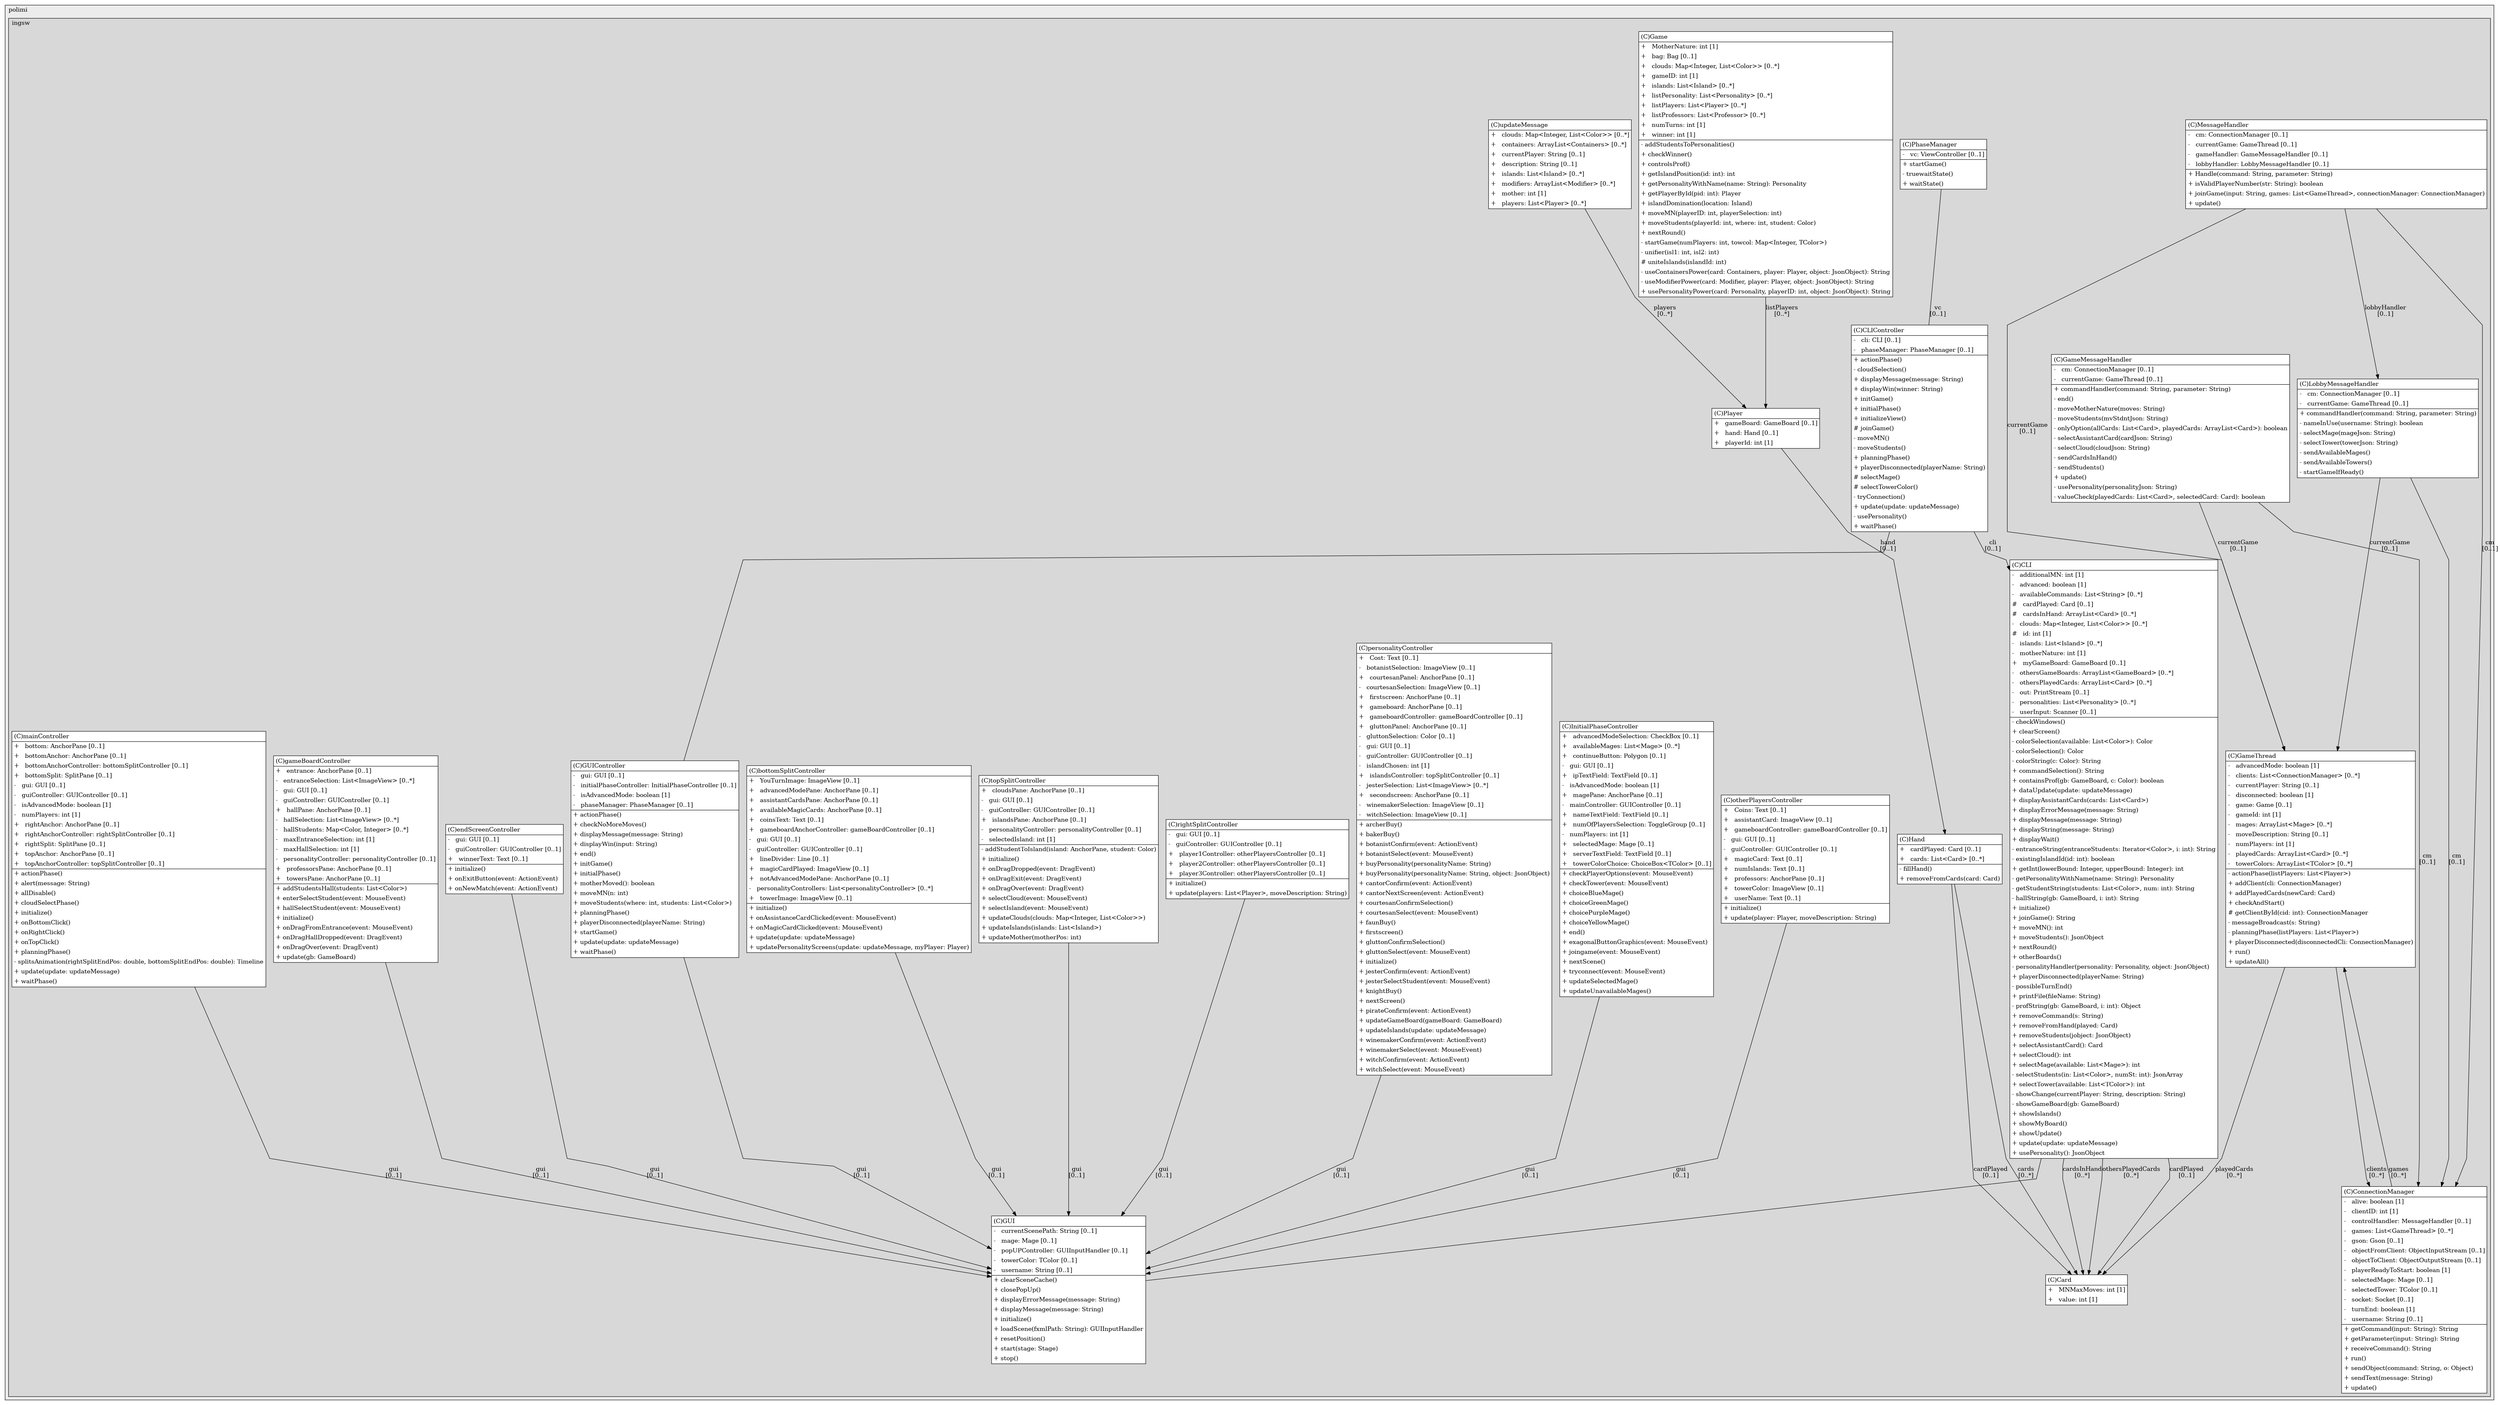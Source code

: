 @startuml

/' diagram meta data start
config=StructureConfiguration;
{
  "projectClassification": {
    "searchMode": "OpenProject", // OpenProject, AllProjects
    "includedProjects": "",
    "pathEndKeywords": "*.impl",
    "isClientPath": "",
    "isClientName": "",
    "isTestPath": "",
    "isTestName": "",
    "isMappingPath": "",
    "isMappingName": "",
    "isDataAccessPath": "",
    "isDataAccessName": "",
    "isDataStructurePath": "",
    "isDataStructureName": "",
    "isInterfaceStructuresPath": "",
    "isInterfaceStructuresName": "",
    "isEntryPointPath": "",
    "isEntryPointName": "",
    "treatFinalFieldsAsMandatory": false
  },
  "graphRestriction": {
    "classPackageExcludeFilter": "",
    "classPackageIncludeFilter": "",
    "classNameExcludeFilter": "",
    "classNameIncludeFilter": "",
    "methodNameExcludeFilter": "",
    "methodNameIncludeFilter": "",
    "removeByInheritance": "", // inheritance/annotation based filtering is done in a second step
    "removeByAnnotation": "",
    "removeByClassPackage": "", // cleanup the graph after inheritance/annotation based filtering is done
    "removeByClassName": "",
    "cutMappings": false,
    "cutEnum": true,
    "cutTests": true,
    "cutClient": true,
    "cutDataAccess": false,
    "cutInterfaceStructures": false,
    "cutDataStructures": false,
    "cutGetterAndSetter": true,
    "cutConstructors": true
  },
  "graphTraversal": {
    "forwardDepth": 3,
    "backwardDepth": 3,
    "classPackageExcludeFilter": "",
    "classPackageIncludeFilter": "",
    "classNameExcludeFilter": "",
    "classNameIncludeFilter": "",
    "methodNameExcludeFilter": "",
    "methodNameIncludeFilter": "",
    "hideMappings": false,
    "hideDataStructures": false,
    "hidePrivateMethods": true,
    "hideInterfaceCalls": true, // indirection: implementation -> interface (is hidden) -> implementation
    "onlyShowApplicationEntryPoints": false, // root node is included
    "useMethodCallsForStructureDiagram": "ForwardOnly" // ForwardOnly, BothDirections, No
  },
  "details": {
    "aggregation": "GroupByClass", // ByClass, GroupByClass, None
    "showClassGenericTypes": true,
    "showMethods": true,
    "showMethodParameterNames": true,
    "showMethodParameterTypes": true,
    "showMethodReturnType": true,
    "showPackageLevels": 2,
    "showDetailedClassStructure": true
  },
  "rootClass": "it.polimi.ingsw.am54.model.Card",
  "extensionCallbackMethod": "" // qualified.class.name#methodName - signature: public static String method(String)
}
diagram meta data end '/



digraph g {
    rankdir="TB"
    splines=polyline
    

'nodes 
subgraph cluster_982669736 { 
   	label=polimi
	labeljust=l
	fillcolor="#ececec"
	style=filled
   
   subgraph cluster_230139568 { 
   	label=ingsw
	labeljust=l
	fillcolor="#d8d8d8"
	style=filled
   
   CLI1177295103[
	label=<<TABLE BORDER="1" CELLBORDER="0" CELLPADDING="4" CELLSPACING="0">
<TR><TD ALIGN="LEFT" >(C)CLI</TD></TR>
<HR/>
<TR><TD ALIGN="LEFT" >-   additionalMN: int [1]</TD></TR>
<TR><TD ALIGN="LEFT" >-   advanced: boolean [1]</TD></TR>
<TR><TD ALIGN="LEFT" >-   availableCommands: List&lt;String&gt; [0..*]</TD></TR>
<TR><TD ALIGN="LEFT" >#   cardPlayed: Card [0..1]</TD></TR>
<TR><TD ALIGN="LEFT" >#   cardsInHand: ArrayList&lt;Card&gt; [0..*]</TD></TR>
<TR><TD ALIGN="LEFT" >-   clouds: Map&lt;Integer, List&lt;Color&gt;&gt; [0..*]</TD></TR>
<TR><TD ALIGN="LEFT" >#   id: int [1]</TD></TR>
<TR><TD ALIGN="LEFT" >-   islands: List&lt;Island&gt; [0..*]</TD></TR>
<TR><TD ALIGN="LEFT" >-   motherNature: int [1]</TD></TR>
<TR><TD ALIGN="LEFT" >+   myGameBoard: GameBoard [0..1]</TD></TR>
<TR><TD ALIGN="LEFT" >-   othersGameBoards: ArrayList&lt;GameBoard&gt; [0..*]</TD></TR>
<TR><TD ALIGN="LEFT" >-   othersPlayedCards: ArrayList&lt;Card&gt; [0..*]</TD></TR>
<TR><TD ALIGN="LEFT" >-   out: PrintStream [0..1]</TD></TR>
<TR><TD ALIGN="LEFT" >-   personalities: List&lt;Personality&gt; [0..*]</TD></TR>
<TR><TD ALIGN="LEFT" >-   userInput: Scanner [0..1]</TD></TR>
<HR/>
<TR><TD ALIGN="LEFT" >- checkWindows()</TD></TR>
<TR><TD ALIGN="LEFT" >+ clearScreen()</TD></TR>
<TR><TD ALIGN="LEFT" >- colorSelection(available: List&lt;Color&gt;): Color</TD></TR>
<TR><TD ALIGN="LEFT" >- colorSelection(): Color</TD></TR>
<TR><TD ALIGN="LEFT" >- colorString(c: Color): String</TD></TR>
<TR><TD ALIGN="LEFT" >+ commandSelection(): String</TD></TR>
<TR><TD ALIGN="LEFT" >+ containsProf(gb: GameBoard, c: Color): boolean</TD></TR>
<TR><TD ALIGN="LEFT" >+ dataUpdate(update: updateMessage)</TD></TR>
<TR><TD ALIGN="LEFT" >+ displayAssistantCards(cards: List&lt;Card&gt;)</TD></TR>
<TR><TD ALIGN="LEFT" >+ displayErrorMessage(message: String)</TD></TR>
<TR><TD ALIGN="LEFT" >+ displayMessage(message: String)</TD></TR>
<TR><TD ALIGN="LEFT" >+ displayString(message: String)</TD></TR>
<TR><TD ALIGN="LEFT" >+ displayWait()</TD></TR>
<TR><TD ALIGN="LEFT" >- entranceString(entranceStudents: Iterator&lt;Color&gt;, i: int): String</TD></TR>
<TR><TD ALIGN="LEFT" >- existingIslandId(id: int): boolean</TD></TR>
<TR><TD ALIGN="LEFT" >+ getInt(lowerBound: Integer, upperBound: Integer): int</TD></TR>
<TR><TD ALIGN="LEFT" >- getPersonalityWithName(name: String): Personality</TD></TR>
<TR><TD ALIGN="LEFT" >- getStudentString(students: List&lt;Color&gt;, num: int): String</TD></TR>
<TR><TD ALIGN="LEFT" >- hallString(gb: GameBoard, i: int): String</TD></TR>
<TR><TD ALIGN="LEFT" >+ initialize()</TD></TR>
<TR><TD ALIGN="LEFT" >+ joinGame(): String</TD></TR>
<TR><TD ALIGN="LEFT" >+ moveMN(): int</TD></TR>
<TR><TD ALIGN="LEFT" >+ moveStudents(): JsonObject</TD></TR>
<TR><TD ALIGN="LEFT" >+ nextRound()</TD></TR>
<TR><TD ALIGN="LEFT" >+ otherBoards()</TD></TR>
<TR><TD ALIGN="LEFT" >- personalityHandler(personality: Personality, object: JsonObject)</TD></TR>
<TR><TD ALIGN="LEFT" >+ playerDisconnected(playerName: String)</TD></TR>
<TR><TD ALIGN="LEFT" >- possibleTurnEnd()</TD></TR>
<TR><TD ALIGN="LEFT" >+ printFile(fileName: String)</TD></TR>
<TR><TD ALIGN="LEFT" >- profString(gb: GameBoard, i: int): Object</TD></TR>
<TR><TD ALIGN="LEFT" >+ removeCommand(s: String)</TD></TR>
<TR><TD ALIGN="LEFT" >+ removeFromHand(played: Card)</TD></TR>
<TR><TD ALIGN="LEFT" >+ removeStudents(jobject: JsonObject)</TD></TR>
<TR><TD ALIGN="LEFT" >+ selectAssistantCard(): Card</TD></TR>
<TR><TD ALIGN="LEFT" >+ selectCloud(): int</TD></TR>
<TR><TD ALIGN="LEFT" >+ selectMage(available: List&lt;Mage&gt;): int</TD></TR>
<TR><TD ALIGN="LEFT" >- selectStudents(in: List&lt;Color&gt;, numSt: int): JsonArray</TD></TR>
<TR><TD ALIGN="LEFT" >+ selectTower(available: List&lt;TColor&gt;): int</TD></TR>
<TR><TD ALIGN="LEFT" >- showChange(currentPlayer: String, description: String)</TD></TR>
<TR><TD ALIGN="LEFT" >- showGameBoard(gb: GameBoard)</TD></TR>
<TR><TD ALIGN="LEFT" >+ showIslands()</TD></TR>
<TR><TD ALIGN="LEFT" >+ showMyBoard()</TD></TR>
<TR><TD ALIGN="LEFT" >+ showUpdate()</TD></TR>
<TR><TD ALIGN="LEFT" >+ update(update: updateMessage)</TD></TR>
<TR><TD ALIGN="LEFT" >+ usePersonality(): JsonObject</TD></TR>
</TABLE>>
	style=filled
	margin=0
	shape=plaintext
	fillcolor="#FFFFFF"
];

CLIController1733354163[
	label=<<TABLE BORDER="1" CELLBORDER="0" CELLPADDING="4" CELLSPACING="0">
<TR><TD ALIGN="LEFT" >(C)CLIController</TD></TR>
<HR/>
<TR><TD ALIGN="LEFT" >-   cli: CLI [0..1]</TD></TR>
<TR><TD ALIGN="LEFT" >-   phaseManager: PhaseManager [0..1]</TD></TR>
<HR/>
<TR><TD ALIGN="LEFT" >+ actionPhase()</TD></TR>
<TR><TD ALIGN="LEFT" >- cloudSelection()</TD></TR>
<TR><TD ALIGN="LEFT" >+ displayMessage(message: String)</TD></TR>
<TR><TD ALIGN="LEFT" >+ displayWin(winner: String)</TD></TR>
<TR><TD ALIGN="LEFT" >+ initGame()</TD></TR>
<TR><TD ALIGN="LEFT" >+ initialPhase()</TD></TR>
<TR><TD ALIGN="LEFT" >+ initializeView()</TD></TR>
<TR><TD ALIGN="LEFT" ># joinGame()</TD></TR>
<TR><TD ALIGN="LEFT" >- moveMN()</TD></TR>
<TR><TD ALIGN="LEFT" >- moveStudents()</TD></TR>
<TR><TD ALIGN="LEFT" >+ planningPhase()</TD></TR>
<TR><TD ALIGN="LEFT" >+ playerDisconnected(playerName: String)</TD></TR>
<TR><TD ALIGN="LEFT" ># selectMage()</TD></TR>
<TR><TD ALIGN="LEFT" ># selectTowerColor()</TD></TR>
<TR><TD ALIGN="LEFT" >- tryConnection()</TD></TR>
<TR><TD ALIGN="LEFT" >+ update(update: updateMessage)</TD></TR>
<TR><TD ALIGN="LEFT" >- usePersonality()</TD></TR>
<TR><TD ALIGN="LEFT" >+ waitPhase()</TD></TR>
</TABLE>>
	style=filled
	margin=0
	shape=plaintext
	fillcolor="#FFFFFF"
];

Card2092461441[
	label=<<TABLE BORDER="1" CELLBORDER="0" CELLPADDING="4" CELLSPACING="0">
<TR><TD ALIGN="LEFT" >(C)Card</TD></TR>
<HR/>
<TR><TD ALIGN="LEFT" >+   MNMaxMoves: int [1]</TD></TR>
<TR><TD ALIGN="LEFT" >+   value: int [1]</TD></TR>
</TABLE>>
	style=filled
	margin=0
	shape=plaintext
	fillcolor="#FFFFFF"
];

ConnectionManager1427281542[
	label=<<TABLE BORDER="1" CELLBORDER="0" CELLPADDING="4" CELLSPACING="0">
<TR><TD ALIGN="LEFT" >(C)ConnectionManager</TD></TR>
<HR/>
<TR><TD ALIGN="LEFT" >-   alive: boolean [1]</TD></TR>
<TR><TD ALIGN="LEFT" >-   clientID: int [1]</TD></TR>
<TR><TD ALIGN="LEFT" >-   controlHandler: MessageHandler [0..1]</TD></TR>
<TR><TD ALIGN="LEFT" >-   games: List&lt;GameThread&gt; [0..*]</TD></TR>
<TR><TD ALIGN="LEFT" >-   gson: Gson [0..1]</TD></TR>
<TR><TD ALIGN="LEFT" >-   objectFromClient: ObjectInputStream [0..1]</TD></TR>
<TR><TD ALIGN="LEFT" >-   objectToClient: ObjectOutputStream [0..1]</TD></TR>
<TR><TD ALIGN="LEFT" >-   playerReadyToStart: boolean [1]</TD></TR>
<TR><TD ALIGN="LEFT" >-   selectedMage: Mage [0..1]</TD></TR>
<TR><TD ALIGN="LEFT" >-   selectedTower: TColor [0..1]</TD></TR>
<TR><TD ALIGN="LEFT" >-   socket: Socket [0..1]</TD></TR>
<TR><TD ALIGN="LEFT" >-   turnEnd: boolean [1]</TD></TR>
<TR><TD ALIGN="LEFT" >-   username: String [0..1]</TD></TR>
<HR/>
<TR><TD ALIGN="LEFT" >+ getCommand(input: String): String</TD></TR>
<TR><TD ALIGN="LEFT" >+ getParameter(input: String): String</TD></TR>
<TR><TD ALIGN="LEFT" >+ receiveCommand(): String</TD></TR>
<TR><TD ALIGN="LEFT" >+ run()</TD></TR>
<TR><TD ALIGN="LEFT" >+ sendObject(command: String, o: Object)</TD></TR>
<TR><TD ALIGN="LEFT" >+ sendText(message: String)</TD></TR>
<TR><TD ALIGN="LEFT" >+ update()</TD></TR>
</TABLE>>
	style=filled
	margin=0
	shape=plaintext
	fillcolor="#FFFFFF"
];

GUI1177299226[
	label=<<TABLE BORDER="1" CELLBORDER="0" CELLPADDING="4" CELLSPACING="0">
<TR><TD ALIGN="LEFT" >(C)GUI</TD></TR>
<HR/>
<TR><TD ALIGN="LEFT" >-   currentScenePath: String [0..1]</TD></TR>
<TR><TD ALIGN="LEFT" >-   mage: Mage [0..1]</TD></TR>
<TR><TD ALIGN="LEFT" >-   popUPController: GUIInputHandler [0..1]</TD></TR>
<TR><TD ALIGN="LEFT" >-   towerColor: TColor [0..1]</TD></TR>
<TR><TD ALIGN="LEFT" >-   username: String [0..1]</TD></TR>
<HR/>
<TR><TD ALIGN="LEFT" >+ clearSceneCache()</TD></TR>
<TR><TD ALIGN="LEFT" >+ closePopUp()</TD></TR>
<TR><TD ALIGN="LEFT" >+ displayErrorMessage(message: String)</TD></TR>
<TR><TD ALIGN="LEFT" >+ displayMessage(message: String)</TD></TR>
<TR><TD ALIGN="LEFT" >+ initialize()</TD></TR>
<TR><TD ALIGN="LEFT" >+ loadScene(fxmlPath: String): GUIInputHandler</TD></TR>
<TR><TD ALIGN="LEFT" >+ resetPosition()</TD></TR>
<TR><TD ALIGN="LEFT" >+ start(stage: Stage)</TD></TR>
<TR><TD ALIGN="LEFT" >+ stop()</TD></TR>
</TABLE>>
	style=filled
	margin=0
	shape=plaintext
	fillcolor="#FFFFFF"
];

GUIController1733354163[
	label=<<TABLE BORDER="1" CELLBORDER="0" CELLPADDING="4" CELLSPACING="0">
<TR><TD ALIGN="LEFT" >(C)GUIController</TD></TR>
<HR/>
<TR><TD ALIGN="LEFT" >-   gui: GUI [0..1]</TD></TR>
<TR><TD ALIGN="LEFT" >-   initialPhaseController: InitialPhaseController [0..1]</TD></TR>
<TR><TD ALIGN="LEFT" >-   isAdvancedMode: boolean [1]</TD></TR>
<TR><TD ALIGN="LEFT" >-   phaseManager: PhaseManager [0..1]</TD></TR>
<HR/>
<TR><TD ALIGN="LEFT" >+ actionPhase()</TD></TR>
<TR><TD ALIGN="LEFT" >+ checkNoMoreMoves()</TD></TR>
<TR><TD ALIGN="LEFT" >+ displayMessage(message: String)</TD></TR>
<TR><TD ALIGN="LEFT" >+ displayWin(input: String)</TD></TR>
<TR><TD ALIGN="LEFT" >+ end()</TD></TR>
<TR><TD ALIGN="LEFT" >+ initGame()</TD></TR>
<TR><TD ALIGN="LEFT" >+ initialPhase()</TD></TR>
<TR><TD ALIGN="LEFT" >+ motherMoved(): boolean</TD></TR>
<TR><TD ALIGN="LEFT" >+ moveMN(n: int)</TD></TR>
<TR><TD ALIGN="LEFT" >+ moveStudents(where: int, students: List&lt;Color&gt;)</TD></TR>
<TR><TD ALIGN="LEFT" >+ planningPhase()</TD></TR>
<TR><TD ALIGN="LEFT" >+ playerDisconnected(playerName: String)</TD></TR>
<TR><TD ALIGN="LEFT" >+ startGame()</TD></TR>
<TR><TD ALIGN="LEFT" >+ update(update: updateMessage)</TD></TR>
<TR><TD ALIGN="LEFT" >+ waitPhase()</TD></TR>
</TABLE>>
	style=filled
	margin=0
	shape=plaintext
	fillcolor="#FFFFFF"
];

Game2092461441[
	label=<<TABLE BORDER="1" CELLBORDER="0" CELLPADDING="4" CELLSPACING="0">
<TR><TD ALIGN="LEFT" >(C)Game</TD></TR>
<HR/>
<TR><TD ALIGN="LEFT" >+   MotherNature: int [1]</TD></TR>
<TR><TD ALIGN="LEFT" >+   bag: Bag [0..1]</TD></TR>
<TR><TD ALIGN="LEFT" >+   clouds: Map&lt;Integer, List&lt;Color&gt;&gt; [0..*]</TD></TR>
<TR><TD ALIGN="LEFT" >+   gameID: int [1]</TD></TR>
<TR><TD ALIGN="LEFT" >+   islands: List&lt;Island&gt; [0..*]</TD></TR>
<TR><TD ALIGN="LEFT" >+   listPersonality: List&lt;Personality&gt; [0..*]</TD></TR>
<TR><TD ALIGN="LEFT" >+   listPlayers: List&lt;Player&gt; [0..*]</TD></TR>
<TR><TD ALIGN="LEFT" >+   listProfessors: List&lt;Professor&gt; [0..*]</TD></TR>
<TR><TD ALIGN="LEFT" >+   numTurns: int [1]</TD></TR>
<TR><TD ALIGN="LEFT" >+   winner: int [1]</TD></TR>
<HR/>
<TR><TD ALIGN="LEFT" >- addStudentsToPersonalities()</TD></TR>
<TR><TD ALIGN="LEFT" >+ checkWinner()</TD></TR>
<TR><TD ALIGN="LEFT" >+ controlsProf()</TD></TR>
<TR><TD ALIGN="LEFT" >+ getIslandPosition(id: int): int</TD></TR>
<TR><TD ALIGN="LEFT" >+ getPersonalityWithName(name: String): Personality</TD></TR>
<TR><TD ALIGN="LEFT" >+ getPlayerById(pid: int): Player</TD></TR>
<TR><TD ALIGN="LEFT" >+ islandDomination(location: Island)</TD></TR>
<TR><TD ALIGN="LEFT" >+ moveMN(playerID: int, playerSelection: int)</TD></TR>
<TR><TD ALIGN="LEFT" >+ moveStudents(playerId: int, where: int, student: Color)</TD></TR>
<TR><TD ALIGN="LEFT" >+ nextRound()</TD></TR>
<TR><TD ALIGN="LEFT" >- startGame(numPlayers: int, towcol: Map&lt;Integer, TColor&gt;)</TD></TR>
<TR><TD ALIGN="LEFT" >- unifier(isl1: int, isl2: int)</TD></TR>
<TR><TD ALIGN="LEFT" ># uniteIslands(islandId: int)</TD></TR>
<TR><TD ALIGN="LEFT" >- useContainersPower(card: Containers, player: Player, object: JsonObject): String</TD></TR>
<TR><TD ALIGN="LEFT" >- useModifierPower(card: Modifier, player: Player, object: JsonObject): String</TD></TR>
<TR><TD ALIGN="LEFT" >+ usePersonalityPower(card: Personality, playerID: int, object: JsonObject): String</TD></TR>
</TABLE>>
	style=filled
	margin=0
	shape=plaintext
	fillcolor="#FFFFFF"
];

GameMessageHandler507313002[
	label=<<TABLE BORDER="1" CELLBORDER="0" CELLPADDING="4" CELLSPACING="0">
<TR><TD ALIGN="LEFT" >(C)GameMessageHandler</TD></TR>
<HR/>
<TR><TD ALIGN="LEFT" >-   cm: ConnectionManager [0..1]</TD></TR>
<TR><TD ALIGN="LEFT" >-   currentGame: GameThread [0..1]</TD></TR>
<HR/>
<TR><TD ALIGN="LEFT" >+ commandHandler(command: String, parameter: String)</TD></TR>
<TR><TD ALIGN="LEFT" >- end()</TD></TR>
<TR><TD ALIGN="LEFT" >- moveMotherNature(moves: String)</TD></TR>
<TR><TD ALIGN="LEFT" >- moveStudents(mvStdntJson: String)</TD></TR>
<TR><TD ALIGN="LEFT" >- onlyOption(allCards: List&lt;Card&gt;, playedCards: ArrayList&lt;Card&gt;): boolean</TD></TR>
<TR><TD ALIGN="LEFT" >- selectAssistantCard(cardJson: String)</TD></TR>
<TR><TD ALIGN="LEFT" >- selectCloud(cloudJson: String)</TD></TR>
<TR><TD ALIGN="LEFT" >- sendCardsInHand()</TD></TR>
<TR><TD ALIGN="LEFT" >- sendStudents()</TD></TR>
<TR><TD ALIGN="LEFT" >+ update()</TD></TR>
<TR><TD ALIGN="LEFT" >- usePersonality(personalityJson: String)</TD></TR>
<TR><TD ALIGN="LEFT" >- valueCheck(playedCards: List&lt;Card&gt;, selectedCard: Card): boolean</TD></TR>
</TABLE>>
	style=filled
	margin=0
	shape=plaintext
	fillcolor="#FFFFFF"
];

GameThread2092461441[
	label=<<TABLE BORDER="1" CELLBORDER="0" CELLPADDING="4" CELLSPACING="0">
<TR><TD ALIGN="LEFT" >(C)GameThread</TD></TR>
<HR/>
<TR><TD ALIGN="LEFT" >-   advancedMode: boolean [1]</TD></TR>
<TR><TD ALIGN="LEFT" >-   clients: List&lt;ConnectionManager&gt; [0..*]</TD></TR>
<TR><TD ALIGN="LEFT" >-   currentPlayer: String [0..1]</TD></TR>
<TR><TD ALIGN="LEFT" >-   disconnected: boolean [1]</TD></TR>
<TR><TD ALIGN="LEFT" >-   game: Game [0..1]</TD></TR>
<TR><TD ALIGN="LEFT" >-   gameId: int [1]</TD></TR>
<TR><TD ALIGN="LEFT" >-   mages: ArrayList&lt;Mage&gt; [0..*]</TD></TR>
<TR><TD ALIGN="LEFT" >-   moveDescription: String [0..1]</TD></TR>
<TR><TD ALIGN="LEFT" >-   numPlayers: int [1]</TD></TR>
<TR><TD ALIGN="LEFT" >-   playedCards: ArrayList&lt;Card&gt; [0..*]</TD></TR>
<TR><TD ALIGN="LEFT" >-   towerColors: ArrayList&lt;TColor&gt; [0..*]</TD></TR>
<HR/>
<TR><TD ALIGN="LEFT" >- actionPhase(listPlayers: List&lt;Player&gt;)</TD></TR>
<TR><TD ALIGN="LEFT" >+ addClient(cli: ConnectionManager)</TD></TR>
<TR><TD ALIGN="LEFT" >+ addPlayedCards(newCard: Card)</TD></TR>
<TR><TD ALIGN="LEFT" >+ checkAndStart()</TD></TR>
<TR><TD ALIGN="LEFT" ># getClientById(cid: int): ConnectionManager</TD></TR>
<TR><TD ALIGN="LEFT" >- messageBroadcast(s: String)</TD></TR>
<TR><TD ALIGN="LEFT" >- planningPhase(listPlayers: List&lt;Player&gt;)</TD></TR>
<TR><TD ALIGN="LEFT" >+ playerDisconnected(disconnectedCli: ConnectionManager)</TD></TR>
<TR><TD ALIGN="LEFT" >+ run()</TD></TR>
<TR><TD ALIGN="LEFT" >+ updateAll()</TD></TR>
</TABLE>>
	style=filled
	margin=0
	shape=plaintext
	fillcolor="#FFFFFF"
];

Hand2092461441[
	label=<<TABLE BORDER="1" CELLBORDER="0" CELLPADDING="4" CELLSPACING="0">
<TR><TD ALIGN="LEFT" >(C)Hand</TD></TR>
<HR/>
<TR><TD ALIGN="LEFT" >+   cardPlayed: Card [0..1]</TD></TR>
<TR><TD ALIGN="LEFT" >+   cards: List&lt;Card&gt; [0..*]</TD></TR>
<HR/>
<TR><TD ALIGN="LEFT" >- fillHand()</TD></TR>
<TR><TD ALIGN="LEFT" >+ removeFromCards(card: Card)</TD></TR>
</TABLE>>
	style=filled
	margin=0
	shape=plaintext
	fillcolor="#FFFFFF"
];

InitialPhaseController1791026813[
	label=<<TABLE BORDER="1" CELLBORDER="0" CELLPADDING="4" CELLSPACING="0">
<TR><TD ALIGN="LEFT" >(C)InitialPhaseController</TD></TR>
<HR/>
<TR><TD ALIGN="LEFT" >+   advancedModeSelection: CheckBox [0..1]</TD></TR>
<TR><TD ALIGN="LEFT" >+   availableMages: List&lt;Mage&gt; [0..*]</TD></TR>
<TR><TD ALIGN="LEFT" >+   continueButton: Polygon [0..1]</TD></TR>
<TR><TD ALIGN="LEFT" >-   gui: GUI [0..1]</TD></TR>
<TR><TD ALIGN="LEFT" >+   ipTextField: TextField [0..1]</TD></TR>
<TR><TD ALIGN="LEFT" >-   isAdvancedMode: boolean [1]</TD></TR>
<TR><TD ALIGN="LEFT" >+   magePane: AnchorPane [0..1]</TD></TR>
<TR><TD ALIGN="LEFT" >-   mainController: GUIController [0..1]</TD></TR>
<TR><TD ALIGN="LEFT" >+   nameTextField: TextField [0..1]</TD></TR>
<TR><TD ALIGN="LEFT" >+   numOfPlayersSelection: ToggleGroup [0..1]</TD></TR>
<TR><TD ALIGN="LEFT" >-   numPlayers: int [1]</TD></TR>
<TR><TD ALIGN="LEFT" >+   selectedMage: Mage [0..1]</TD></TR>
<TR><TD ALIGN="LEFT" >+   serverTextField: TextField [0..1]</TD></TR>
<TR><TD ALIGN="LEFT" >+   towerColorChoice: ChoiceBox&lt;TColor&gt; [0..1]</TD></TR>
<HR/>
<TR><TD ALIGN="LEFT" >+ checkPlayerOptions(event: MouseEvent)</TD></TR>
<TR><TD ALIGN="LEFT" >+ checkTower(event: MouseEvent)</TD></TR>
<TR><TD ALIGN="LEFT" >+ choiceBlueMage()</TD></TR>
<TR><TD ALIGN="LEFT" >+ choiceGreenMage()</TD></TR>
<TR><TD ALIGN="LEFT" >+ choicePurpleMage()</TD></TR>
<TR><TD ALIGN="LEFT" >+ choiceYellowMage()</TD></TR>
<TR><TD ALIGN="LEFT" >+ end()</TD></TR>
<TR><TD ALIGN="LEFT" >+ exagonalButtonGraphics(event: MouseEvent)</TD></TR>
<TR><TD ALIGN="LEFT" >+ joingame(event: MouseEvent)</TD></TR>
<TR><TD ALIGN="LEFT" >+ nextScene()</TD></TR>
<TR><TD ALIGN="LEFT" >+ tryconnect(event: MouseEvent)</TD></TR>
<TR><TD ALIGN="LEFT" >+ updateSelectedMage()</TD></TR>
<TR><TD ALIGN="LEFT" >+ updateUnavailableMages()</TD></TR>
</TABLE>>
	style=filled
	margin=0
	shape=plaintext
	fillcolor="#FFFFFF"
];

LobbyMessageHandler507313002[
	label=<<TABLE BORDER="1" CELLBORDER="0" CELLPADDING="4" CELLSPACING="0">
<TR><TD ALIGN="LEFT" >(C)LobbyMessageHandler</TD></TR>
<HR/>
<TR><TD ALIGN="LEFT" >-   cm: ConnectionManager [0..1]</TD></TR>
<TR><TD ALIGN="LEFT" >-   currentGame: GameThread [0..1]</TD></TR>
<HR/>
<TR><TD ALIGN="LEFT" >+ commandHandler(command: String, parameter: String)</TD></TR>
<TR><TD ALIGN="LEFT" >- nameInUse(username: String): boolean</TD></TR>
<TR><TD ALIGN="LEFT" >- selectMage(mageJson: String)</TD></TR>
<TR><TD ALIGN="LEFT" >- selectTower(towerJson: String)</TD></TR>
<TR><TD ALIGN="LEFT" >- sendAvailableMages()</TD></TR>
<TR><TD ALIGN="LEFT" >- sendAvailableTowers()</TD></TR>
<TR><TD ALIGN="LEFT" >- startGameIfReady()</TD></TR>
</TABLE>>
	style=filled
	margin=0
	shape=plaintext
	fillcolor="#FFFFFF"
];

MessageHandler507313002[
	label=<<TABLE BORDER="1" CELLBORDER="0" CELLPADDING="4" CELLSPACING="0">
<TR><TD ALIGN="LEFT" >(C)MessageHandler</TD></TR>
<HR/>
<TR><TD ALIGN="LEFT" >-   cm: ConnectionManager [0..1]</TD></TR>
<TR><TD ALIGN="LEFT" >-   currentGame: GameThread [0..1]</TD></TR>
<TR><TD ALIGN="LEFT" >-   gameHandler: GameMessageHandler [0..1]</TD></TR>
<TR><TD ALIGN="LEFT" >-   lobbyHandler: LobbyMessageHandler [0..1]</TD></TR>
<HR/>
<TR><TD ALIGN="LEFT" >+ Handle(command: String, parameter: String)</TD></TR>
<TR><TD ALIGN="LEFT" >+ isValidPlayerNumber(str: String): boolean</TD></TR>
<TR><TD ALIGN="LEFT" >+ joinGame(input: String, games: List&lt;GameThread&gt;, connectionManager: ConnectionManager)</TD></TR>
<TR><TD ALIGN="LEFT" >+ update()</TD></TR>
</TABLE>>
	style=filled
	margin=0
	shape=plaintext
	fillcolor="#FFFFFF"
];

PhaseManager1427281542[
	label=<<TABLE BORDER="1" CELLBORDER="0" CELLPADDING="4" CELLSPACING="0">
<TR><TD ALIGN="LEFT" >(C)PhaseManager</TD></TR>
<HR/>
<TR><TD ALIGN="LEFT" >-   vc: ViewController [0..1]</TD></TR>
<HR/>
<TR><TD ALIGN="LEFT" >+ startGame()</TD></TR>
<TR><TD ALIGN="LEFT" >- truewaitState()</TD></TR>
<TR><TD ALIGN="LEFT" >+ waitState()</TD></TR>
</TABLE>>
	style=filled
	margin=0
	shape=plaintext
	fillcolor="#FFFFFF"
];

Player2092461441[
	label=<<TABLE BORDER="1" CELLBORDER="0" CELLPADDING="4" CELLSPACING="0">
<TR><TD ALIGN="LEFT" >(C)Player</TD></TR>
<HR/>
<TR><TD ALIGN="LEFT" >+   gameBoard: GameBoard [0..1]</TD></TR>
<TR><TD ALIGN="LEFT" >+   hand: Hand [0..1]</TD></TR>
<TR><TD ALIGN="LEFT" >+   playerId: int [1]</TD></TR>
</TABLE>>
	style=filled
	margin=0
	shape=plaintext
	fillcolor="#FFFFFF"
];

bottomSplitController1791026813[
	label=<<TABLE BORDER="1" CELLBORDER="0" CELLPADDING="4" CELLSPACING="0">
<TR><TD ALIGN="LEFT" >(C)bottomSplitController</TD></TR>
<HR/>
<TR><TD ALIGN="LEFT" >+   YouTurnImage: ImageView [0..1]</TD></TR>
<TR><TD ALIGN="LEFT" >+   advancedModePane: AnchorPane [0..1]</TD></TR>
<TR><TD ALIGN="LEFT" >+   assistantCardsPane: AnchorPane [0..1]</TD></TR>
<TR><TD ALIGN="LEFT" >+   availableMagicCards: AnchorPane [0..1]</TD></TR>
<TR><TD ALIGN="LEFT" >+   coinsText: Text [0..1]</TD></TR>
<TR><TD ALIGN="LEFT" >+   gameboardAnchorController: gameBoardController [0..1]</TD></TR>
<TR><TD ALIGN="LEFT" >-   gui: GUI [0..1]</TD></TR>
<TR><TD ALIGN="LEFT" >-   guiController: GUIController [0..1]</TD></TR>
<TR><TD ALIGN="LEFT" >+   lineDivider: Line [0..1]</TD></TR>
<TR><TD ALIGN="LEFT" >+   magicCardPlayed: ImageView [0..1]</TD></TR>
<TR><TD ALIGN="LEFT" >+   notAdvancedModePane: AnchorPane [0..1]</TD></TR>
<TR><TD ALIGN="LEFT" >-   personalityControllers: List&lt;personalityController&gt; [0..*]</TD></TR>
<TR><TD ALIGN="LEFT" >+   towerImage: ImageView [0..1]</TD></TR>
<HR/>
<TR><TD ALIGN="LEFT" >+ initialize()</TD></TR>
<TR><TD ALIGN="LEFT" >+ onAssistanceCardClicked(event: MouseEvent)</TD></TR>
<TR><TD ALIGN="LEFT" >+ onMagicCardClicked(event: MouseEvent)</TD></TR>
<TR><TD ALIGN="LEFT" >+ update(update: updateMessage)</TD></TR>
<TR><TD ALIGN="LEFT" >+ updatePersonalityScreens(update: updateMessage, myPlayer: Player)</TD></TR>
</TABLE>>
	style=filled
	margin=0
	shape=plaintext
	fillcolor="#FFFFFF"
];

endScreenController1791026813[
	label=<<TABLE BORDER="1" CELLBORDER="0" CELLPADDING="4" CELLSPACING="0">
<TR><TD ALIGN="LEFT" >(C)endScreenController</TD></TR>
<HR/>
<TR><TD ALIGN="LEFT" >-   gui: GUI [0..1]</TD></TR>
<TR><TD ALIGN="LEFT" >-   guiController: GUIController [0..1]</TD></TR>
<TR><TD ALIGN="LEFT" >+   winnerText: Text [0..1]</TD></TR>
<HR/>
<TR><TD ALIGN="LEFT" >+ initialize()</TD></TR>
<TR><TD ALIGN="LEFT" >+ onExitButton(event: ActionEvent)</TD></TR>
<TR><TD ALIGN="LEFT" >+ onNewMatch(event: ActionEvent)</TD></TR>
</TABLE>>
	style=filled
	margin=0
	shape=plaintext
	fillcolor="#FFFFFF"
];

gameBoardController1791026813[
	label=<<TABLE BORDER="1" CELLBORDER="0" CELLPADDING="4" CELLSPACING="0">
<TR><TD ALIGN="LEFT" >(C)gameBoardController</TD></TR>
<HR/>
<TR><TD ALIGN="LEFT" >+   entrance: AnchorPane [0..1]</TD></TR>
<TR><TD ALIGN="LEFT" >-   entranceSelection: List&lt;ImageView&gt; [0..*]</TD></TR>
<TR><TD ALIGN="LEFT" >-   gui: GUI [0..1]</TD></TR>
<TR><TD ALIGN="LEFT" >-   guiController: GUIController [0..1]</TD></TR>
<TR><TD ALIGN="LEFT" >+   hallPane: AnchorPane [0..1]</TD></TR>
<TR><TD ALIGN="LEFT" >-   hallSelection: List&lt;ImageView&gt; [0..*]</TD></TR>
<TR><TD ALIGN="LEFT" >-   hallStudents: Map&lt;Color, Integer&gt; [0..*]</TD></TR>
<TR><TD ALIGN="LEFT" >-   maxEntranceSelection: int [1]</TD></TR>
<TR><TD ALIGN="LEFT" >-   maxHallSelection: int [1]</TD></TR>
<TR><TD ALIGN="LEFT" >-   personalityController: personalityController [0..1]</TD></TR>
<TR><TD ALIGN="LEFT" >+   professorsPane: AnchorPane [0..1]</TD></TR>
<TR><TD ALIGN="LEFT" >+   towersPane: AnchorPane [0..1]</TD></TR>
<HR/>
<TR><TD ALIGN="LEFT" >+ addStudentsHall(students: List&lt;Color&gt;)</TD></TR>
<TR><TD ALIGN="LEFT" >+ enterSelectStudent(event: MouseEvent)</TD></TR>
<TR><TD ALIGN="LEFT" >+ hallSelectStudent(event: MouseEvent)</TD></TR>
<TR><TD ALIGN="LEFT" >+ initialize()</TD></TR>
<TR><TD ALIGN="LEFT" >+ onDragFromEntrance(event: MouseEvent)</TD></TR>
<TR><TD ALIGN="LEFT" >+ onDragHallDropped(event: DragEvent)</TD></TR>
<TR><TD ALIGN="LEFT" >+ onDragOver(event: DragEvent)</TD></TR>
<TR><TD ALIGN="LEFT" >+ update(gb: GameBoard)</TD></TR>
</TABLE>>
	style=filled
	margin=0
	shape=plaintext
	fillcolor="#FFFFFF"
];

mainController1791026813[
	label=<<TABLE BORDER="1" CELLBORDER="0" CELLPADDING="4" CELLSPACING="0">
<TR><TD ALIGN="LEFT" >(C)mainController</TD></TR>
<HR/>
<TR><TD ALIGN="LEFT" >+   bottom: AnchorPane [0..1]</TD></TR>
<TR><TD ALIGN="LEFT" >+   bottomAnchor: AnchorPane [0..1]</TD></TR>
<TR><TD ALIGN="LEFT" >+   bottomAnchorController: bottomSplitController [0..1]</TD></TR>
<TR><TD ALIGN="LEFT" >+   bottomSplit: SplitPane [0..1]</TD></TR>
<TR><TD ALIGN="LEFT" >-   gui: GUI [0..1]</TD></TR>
<TR><TD ALIGN="LEFT" >-   guiController: GUIController [0..1]</TD></TR>
<TR><TD ALIGN="LEFT" >-   isAdvancedMode: boolean [1]</TD></TR>
<TR><TD ALIGN="LEFT" >-   numPlayers: int [1]</TD></TR>
<TR><TD ALIGN="LEFT" >+   rightAnchor: AnchorPane [0..1]</TD></TR>
<TR><TD ALIGN="LEFT" >+   rightAnchorController: rightSplitController [0..1]</TD></TR>
<TR><TD ALIGN="LEFT" >+   rightSplit: SplitPane [0..1]</TD></TR>
<TR><TD ALIGN="LEFT" >+   topAnchor: AnchorPane [0..1]</TD></TR>
<TR><TD ALIGN="LEFT" >+   topAnchorController: topSplitController [0..1]</TD></TR>
<HR/>
<TR><TD ALIGN="LEFT" >+ actionPhase()</TD></TR>
<TR><TD ALIGN="LEFT" >+ alert(message: String)</TD></TR>
<TR><TD ALIGN="LEFT" >+ allDisable()</TD></TR>
<TR><TD ALIGN="LEFT" >+ cloudSelectPhase()</TD></TR>
<TR><TD ALIGN="LEFT" >+ initialize()</TD></TR>
<TR><TD ALIGN="LEFT" >+ onBottomClick()</TD></TR>
<TR><TD ALIGN="LEFT" >+ onRightClick()</TD></TR>
<TR><TD ALIGN="LEFT" >+ onTopClick()</TD></TR>
<TR><TD ALIGN="LEFT" >+ planningPhase()</TD></TR>
<TR><TD ALIGN="LEFT" >- splitsAnimation(rightSplitEndPos: double, bottomSplitEndPos: double): Timeline</TD></TR>
<TR><TD ALIGN="LEFT" >+ update(update: updateMessage)</TD></TR>
<TR><TD ALIGN="LEFT" >+ waitPhase()</TD></TR>
</TABLE>>
	style=filled
	margin=0
	shape=plaintext
	fillcolor="#FFFFFF"
];

otherPlayersController1791026813[
	label=<<TABLE BORDER="1" CELLBORDER="0" CELLPADDING="4" CELLSPACING="0">
<TR><TD ALIGN="LEFT" >(C)otherPlayersController</TD></TR>
<HR/>
<TR><TD ALIGN="LEFT" >+   Coins: Text [0..1]</TD></TR>
<TR><TD ALIGN="LEFT" >+   assistantCard: ImageView [0..1]</TD></TR>
<TR><TD ALIGN="LEFT" >+   gameboardController: gameBoardController [0..1]</TD></TR>
<TR><TD ALIGN="LEFT" >-   gui: GUI [0..1]</TD></TR>
<TR><TD ALIGN="LEFT" >-   guiController: GUIController [0..1]</TD></TR>
<TR><TD ALIGN="LEFT" >+   magicCard: Text [0..1]</TD></TR>
<TR><TD ALIGN="LEFT" >+   numIslands: Text [0..1]</TD></TR>
<TR><TD ALIGN="LEFT" >+   professors: AnchorPane [0..1]</TD></TR>
<TR><TD ALIGN="LEFT" >+   towerColor: ImageView [0..1]</TD></TR>
<TR><TD ALIGN="LEFT" >+   userName: Text [0..1]</TD></TR>
<HR/>
<TR><TD ALIGN="LEFT" >+ initialize()</TD></TR>
<TR><TD ALIGN="LEFT" >+ update(player: Player, moveDescription: String)</TD></TR>
</TABLE>>
	style=filled
	margin=0
	shape=plaintext
	fillcolor="#FFFFFF"
];

personalityController1791026813[
	label=<<TABLE BORDER="1" CELLBORDER="0" CELLPADDING="4" CELLSPACING="0">
<TR><TD ALIGN="LEFT" >(C)personalityController</TD></TR>
<HR/>
<TR><TD ALIGN="LEFT" >+   Cost: Text [0..1]</TD></TR>
<TR><TD ALIGN="LEFT" >-   botanistSelection: ImageView [0..1]</TD></TR>
<TR><TD ALIGN="LEFT" >+   courtesanPanel: AnchorPane [0..1]</TD></TR>
<TR><TD ALIGN="LEFT" >-   courtesanSelection: ImageView [0..1]</TD></TR>
<TR><TD ALIGN="LEFT" >+   firstscreen: AnchorPane [0..1]</TD></TR>
<TR><TD ALIGN="LEFT" >+   gameboard: AnchorPane [0..1]</TD></TR>
<TR><TD ALIGN="LEFT" >+   gameboardController: gameBoardController [0..1]</TD></TR>
<TR><TD ALIGN="LEFT" >+   gluttonPanel: AnchorPane [0..1]</TD></TR>
<TR><TD ALIGN="LEFT" >-   gluttonSelection: Color [0..1]</TD></TR>
<TR><TD ALIGN="LEFT" >-   gui: GUI [0..1]</TD></TR>
<TR><TD ALIGN="LEFT" >-   guiController: GUIController [0..1]</TD></TR>
<TR><TD ALIGN="LEFT" >-   islandChosen: int [1]</TD></TR>
<TR><TD ALIGN="LEFT" >+   islandsController: topSplitController [0..1]</TD></TR>
<TR><TD ALIGN="LEFT" >-   jesterSelection: List&lt;ImageView&gt; [0..*]</TD></TR>
<TR><TD ALIGN="LEFT" >+   secondscreen: AnchorPane [0..1]</TD></TR>
<TR><TD ALIGN="LEFT" >-   winemakerSelection: ImageView [0..1]</TD></TR>
<TR><TD ALIGN="LEFT" >-   witchSelection: ImageView [0..1]</TD></TR>
<HR/>
<TR><TD ALIGN="LEFT" >+ archerBuy()</TD></TR>
<TR><TD ALIGN="LEFT" >+ bakerBuy()</TD></TR>
<TR><TD ALIGN="LEFT" >+ botanistConfirm(event: ActionEvent)</TD></TR>
<TR><TD ALIGN="LEFT" >+ botanistSelect(event: MouseEvent)</TD></TR>
<TR><TD ALIGN="LEFT" >+ buyPersonality(personalityName: String)</TD></TR>
<TR><TD ALIGN="LEFT" >+ buyPersonality(personalityName: String, object: JsonObject)</TD></TR>
<TR><TD ALIGN="LEFT" >+ cantorConfirm(event: ActionEvent)</TD></TR>
<TR><TD ALIGN="LEFT" >+ cantorNextScreen(event: ActionEvent)</TD></TR>
<TR><TD ALIGN="LEFT" >+ courtesanConfirmSelection()</TD></TR>
<TR><TD ALIGN="LEFT" >+ courtesanSelect(event: MouseEvent)</TD></TR>
<TR><TD ALIGN="LEFT" >+ faunBuy()</TD></TR>
<TR><TD ALIGN="LEFT" >+ firstscreen()</TD></TR>
<TR><TD ALIGN="LEFT" >+ gluttonConfirmSelection()</TD></TR>
<TR><TD ALIGN="LEFT" >+ gluttonSelect(event: MouseEvent)</TD></TR>
<TR><TD ALIGN="LEFT" >+ initialize()</TD></TR>
<TR><TD ALIGN="LEFT" >+ jesterConfirm(event: ActionEvent)</TD></TR>
<TR><TD ALIGN="LEFT" >+ jesterSelectStudent(event: MouseEvent)</TD></TR>
<TR><TD ALIGN="LEFT" >+ knightBuy()</TD></TR>
<TR><TD ALIGN="LEFT" >+ nextScreen()</TD></TR>
<TR><TD ALIGN="LEFT" >+ pirateConfirm(event: ActionEvent)</TD></TR>
<TR><TD ALIGN="LEFT" >+ updateGameBoard(gameBoard: GameBoard)</TD></TR>
<TR><TD ALIGN="LEFT" >+ updateIslands(update: updateMessage)</TD></TR>
<TR><TD ALIGN="LEFT" >+ winemakerConfirm(event: ActionEvent)</TD></TR>
<TR><TD ALIGN="LEFT" >+ winemakerSelect(event: MouseEvent)</TD></TR>
<TR><TD ALIGN="LEFT" >+ witchConfirm(event: ActionEvent)</TD></TR>
<TR><TD ALIGN="LEFT" >+ witchSelect(event: MouseEvent)</TD></TR>
</TABLE>>
	style=filled
	margin=0
	shape=plaintext
	fillcolor="#FFFFFF"
];

rightSplitController1791026813[
	label=<<TABLE BORDER="1" CELLBORDER="0" CELLPADDING="4" CELLSPACING="0">
<TR><TD ALIGN="LEFT" >(C)rightSplitController</TD></TR>
<HR/>
<TR><TD ALIGN="LEFT" >-   gui: GUI [0..1]</TD></TR>
<TR><TD ALIGN="LEFT" >-   guiController: GUIController [0..1]</TD></TR>
<TR><TD ALIGN="LEFT" >+   player1Controller: otherPlayersController [0..1]</TD></TR>
<TR><TD ALIGN="LEFT" >+   player2Controller: otherPlayersController [0..1]</TD></TR>
<TR><TD ALIGN="LEFT" >+   player3Controller: otherPlayersController [0..1]</TD></TR>
<HR/>
<TR><TD ALIGN="LEFT" >+ initialize()</TD></TR>
<TR><TD ALIGN="LEFT" >+ update(players: List&lt;Player&gt;, moveDescription: String)</TD></TR>
</TABLE>>
	style=filled
	margin=0
	shape=plaintext
	fillcolor="#FFFFFF"
];

topSplitController1791026813[
	label=<<TABLE BORDER="1" CELLBORDER="0" CELLPADDING="4" CELLSPACING="0">
<TR><TD ALIGN="LEFT" >(C)topSplitController</TD></TR>
<HR/>
<TR><TD ALIGN="LEFT" >+   cloudsPane: AnchorPane [0..1]</TD></TR>
<TR><TD ALIGN="LEFT" >-   gui: GUI [0..1]</TD></TR>
<TR><TD ALIGN="LEFT" >-   guiController: GUIController [0..1]</TD></TR>
<TR><TD ALIGN="LEFT" >+   islandsPane: AnchorPane [0..1]</TD></TR>
<TR><TD ALIGN="LEFT" >-   personalityController: personalityController [0..1]</TD></TR>
<TR><TD ALIGN="LEFT" >-   selectedIsland: int [1]</TD></TR>
<HR/>
<TR><TD ALIGN="LEFT" >- addStudentToIsland(island: AnchorPane, student: Color)</TD></TR>
<TR><TD ALIGN="LEFT" >+ initialize()</TD></TR>
<TR><TD ALIGN="LEFT" >+ onDragDropped(event: DragEvent)</TD></TR>
<TR><TD ALIGN="LEFT" >+ onDragExit(event: DragEvent)</TD></TR>
<TR><TD ALIGN="LEFT" >+ onDragOver(event: DragEvent)</TD></TR>
<TR><TD ALIGN="LEFT" >+ selectCloud(event: MouseEvent)</TD></TR>
<TR><TD ALIGN="LEFT" >+ selectIsland(event: MouseEvent)</TD></TR>
<TR><TD ALIGN="LEFT" >+ updateClouds(clouds: Map&lt;Integer, List&lt;Color&gt;&gt;)</TD></TR>
<TR><TD ALIGN="LEFT" >+ updateIslands(islands: List&lt;Island&gt;)</TD></TR>
<TR><TD ALIGN="LEFT" >+ updateMother(motherPos: int)</TD></TR>
</TABLE>>
	style=filled
	margin=0
	shape=plaintext
	fillcolor="#FFFFFF"
];

updateMessage1427281542[
	label=<<TABLE BORDER="1" CELLBORDER="0" CELLPADDING="4" CELLSPACING="0">
<TR><TD ALIGN="LEFT" >(C)updateMessage</TD></TR>
<HR/>
<TR><TD ALIGN="LEFT" >+   clouds: Map&lt;Integer, List&lt;Color&gt;&gt; [0..*]</TD></TR>
<TR><TD ALIGN="LEFT" >+   containers: ArrayList&lt;Containers&gt; [0..*]</TD></TR>
<TR><TD ALIGN="LEFT" >+   currentPlayer: String [0..1]</TD></TR>
<TR><TD ALIGN="LEFT" >+   description: String [0..1]</TD></TR>
<TR><TD ALIGN="LEFT" >+   islands: List&lt;Island&gt; [0..*]</TD></TR>
<TR><TD ALIGN="LEFT" >+   modifiers: ArrayList&lt;Modifier&gt; [0..*]</TD></TR>
<TR><TD ALIGN="LEFT" >+   mother: int [1]</TD></TR>
<TR><TD ALIGN="LEFT" >+   players: List&lt;Player&gt; [0..*]</TD></TR>
</TABLE>>
	style=filled
	margin=0
	shape=plaintext
	fillcolor="#FFFFFF"
];
} 
} 

'edges    
CLI1177295103 -> Card2092461441[label="cardPlayed
[0..1]"];
CLI1177295103 -> Card2092461441[label="cardsInHand
[0..*]"];
CLI1177295103 -> Card2092461441[label="othersPlayedCards
[0..*]"];
CLI1177295103 -> GUI1177299226[arrowhead=none];
CLIController1733354163 -> CLI1177295103[label="cli
[0..1]"];
CLIController1733354163 -> GUIController1733354163[arrowhead=none];
ConnectionManager1427281542 -> GameThread2092461441[label="games
[0..*]"];
GUIController1733354163 -> GUI1177299226[label="gui
[0..1]"];
Game2092461441 -> Player2092461441[label="listPlayers
[0..*]"];
GameMessageHandler507313002 -> ConnectionManager1427281542[label="cm
[0..1]"];
GameMessageHandler507313002 -> GameThread2092461441[label="currentGame
[0..1]"];
GameThread2092461441 -> Card2092461441[label="playedCards
[0..*]"];
GameThread2092461441 -> ConnectionManager1427281542[label="clients
[0..*]"];
Hand2092461441 -> Card2092461441[label="cardPlayed
[0..1]"];
Hand2092461441 -> Card2092461441[label="cards
[0..*]"];
InitialPhaseController1791026813 -> GUI1177299226[label="gui
[0..1]"];
LobbyMessageHandler507313002 -> ConnectionManager1427281542[label="cm
[0..1]"];
LobbyMessageHandler507313002 -> GameThread2092461441[label="currentGame
[0..1]"];
MessageHandler507313002 -> ConnectionManager1427281542[label="cm
[0..1]"];
MessageHandler507313002 -> GameThread2092461441[label="currentGame
[0..1]"];
MessageHandler507313002 -> LobbyMessageHandler507313002[label="lobbyHandler
[0..1]"];
PhaseManager1427281542 -> CLIController1733354163[label="vc
[0..1]", arrowhead=none];
Player2092461441 -> Hand2092461441[label="hand
[0..1]"];
bottomSplitController1791026813 -> GUI1177299226[label="gui
[0..1]"];
endScreenController1791026813 -> GUI1177299226[label="gui
[0..1]"];
gameBoardController1791026813 -> GUI1177299226[label="gui
[0..1]"];
mainController1791026813 -> GUI1177299226[label="gui
[0..1]"];
otherPlayersController1791026813 -> GUI1177299226[label="gui
[0..1]"];
personalityController1791026813 -> GUI1177299226[label="gui
[0..1]"];
rightSplitController1791026813 -> GUI1177299226[label="gui
[0..1]"];
topSplitController1791026813 -> GUI1177299226[label="gui
[0..1]"];
updateMessage1427281542 -> Player2092461441[label="players
[0..*]"];
    
}
@enduml